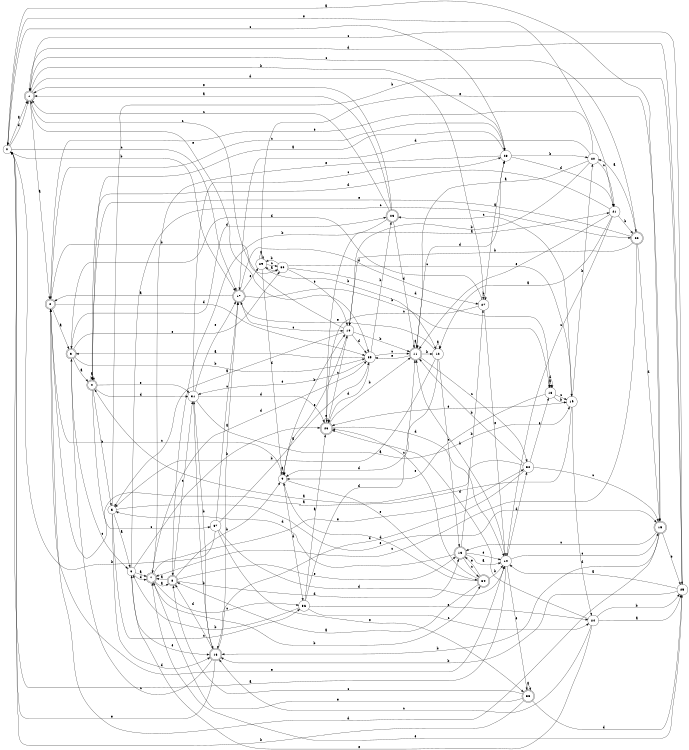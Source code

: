 digraph n31_9 {
__start0 [label="" shape="none"];

rankdir=LR;
size="8,5";

s0 [style="filled", color="black", fillcolor="white" shape="circle", label="0"];
s1 [style="rounded,filled", color="black", fillcolor="white" shape="doublecircle", label="1"];
s2 [style="rounded,filled", color="black", fillcolor="white" shape="doublecircle", label="2"];
s3 [style="rounded,filled", color="black", fillcolor="white" shape="doublecircle", label="3"];
s4 [style="rounded,filled", color="black", fillcolor="white" shape="doublecircle", label="4"];
s5 [style="filled", color="black", fillcolor="white" shape="circle", label="5"];
s6 [style="filled", color="black", fillcolor="white" shape="circle", label="6"];
s7 [style="rounded,filled", color="black", fillcolor="white" shape="doublecircle", label="7"];
s8 [style="rounded,filled", color="black", fillcolor="white" shape="doublecircle", label="8"];
s9 [style="filled", color="black", fillcolor="white" shape="circle", label="9"];
s10 [style="filled", color="black", fillcolor="white" shape="circle", label="10"];
s11 [style="rounded,filled", color="black", fillcolor="white" shape="doublecircle", label="11"];
s12 [style="filled", color="black", fillcolor="white" shape="circle", label="12"];
s13 [style="rounded,filled", color="black", fillcolor="white" shape="doublecircle", label="13"];
s14 [style="filled", color="black", fillcolor="white" shape="circle", label="14"];
s15 [style="rounded,filled", color="black", fillcolor="white" shape="doublecircle", label="15"];
s16 [style="rounded,filled", color="black", fillcolor="white" shape="doublecircle", label="16"];
s17 [style="rounded,filled", color="black", fillcolor="white" shape="doublecircle", label="17"];
s18 [style="filled", color="black", fillcolor="white" shape="circle", label="18"];
s19 [style="filled", color="black", fillcolor="white" shape="circle", label="19"];
s20 [style="filled", color="black", fillcolor="white" shape="circle", label="20"];
s21 [style="filled", color="black", fillcolor="white" shape="circle", label="21"];
s22 [style="rounded,filled", color="black", fillcolor="white" shape="doublecircle", label="22"];
s23 [style="rounded,filled", color="black", fillcolor="white" shape="doublecircle", label="23"];
s24 [style="filled", color="black", fillcolor="white" shape="circle", label="24"];
s25 [style="filled", color="black", fillcolor="white" shape="circle", label="25"];
s26 [style="rounded,filled", color="black", fillcolor="white" shape="doublecircle", label="26"];
s27 [style="filled", color="black", fillcolor="white" shape="circle", label="27"];
s28 [style="filled", color="black", fillcolor="white" shape="circle", label="28"];
s29 [style="filled", color="black", fillcolor="white" shape="circle", label="29"];
s30 [style="filled", color="black", fillcolor="white" shape="circle", label="30"];
s31 [style="filled", color="black", fillcolor="white" shape="circle", label="31"];
s32 [style="filled", color="black", fillcolor="white" shape="circle", label="32"];
s33 [style="rounded,filled", color="black", fillcolor="white" shape="doublecircle", label="33"];
s34 [style="rounded,filled", color="black", fillcolor="white" shape="doublecircle", label="34"];
s35 [style="filled", color="black", fillcolor="white" shape="circle", label="35"];
s36 [style="filled", color="black", fillcolor="white" shape="circle", label="36"];
s37 [style="filled", color="black", fillcolor="white" shape="circle", label="37"];
s0 -> s1 [label="a"];
s0 -> s17 [label="b"];
s0 -> s17 [label="c"];
s0 -> s1 [label="d"];
s0 -> s21 [label="e"];
s1 -> s2 [label="a"];
s1 -> s28 [label="b"];
s1 -> s22 [label="c"];
s1 -> s27 [label="d"];
s1 -> s35 [label="e"];
s2 -> s3 [label="a"];
s2 -> s30 [label="b"];
s2 -> s28 [label="c"];
s2 -> s35 [label="d"];
s2 -> s14 [label="e"];
s3 -> s4 [label="a"];
s3 -> s35 [label="b"];
s3 -> s6 [label="c"];
s3 -> s23 [label="d"];
s3 -> s30 [label="e"];
s4 -> s4 [label="a"];
s4 -> s5 [label="b"];
s4 -> s37 [label="c"];
s4 -> s31 [label="d"];
s4 -> s31 [label="e"];
s5 -> s6 [label="a"];
s5 -> s25 [label="b"];
s5 -> s36 [label="c"];
s5 -> s16 [label="d"];
s5 -> s15 [label="e"];
s6 -> s7 [label="a"];
s6 -> s26 [label="b"];
s6 -> s22 [label="c"];
s6 -> s7 [label="d"];
s6 -> s16 [label="e"];
s7 -> s8 [label="a"];
s7 -> s34 [label="b"];
s7 -> s36 [label="c"];
s7 -> s35 [label="d"];
s7 -> s32 [label="e"];
s8 -> s7 [label="a"];
s8 -> s9 [label="b"];
s8 -> s31 [label="c"];
s8 -> s13 [label="d"];
s8 -> s13 [label="e"];
s9 -> s9 [label="a"];
s9 -> s10 [label="b"];
s9 -> s2 [label="c"];
s9 -> s36 [label="d"];
s9 -> s34 [label="e"];
s10 -> s5 [label="a"];
s10 -> s11 [label="b"];
s10 -> s1 [label="c"];
s10 -> s35 [label="d"];
s10 -> s9 [label="e"];
s11 -> s11 [label="a"];
s11 -> s12 [label="b"];
s11 -> s32 [label="c"];
s11 -> s28 [label="d"];
s11 -> s35 [label="e"];
s12 -> s12 [label="a"];
s12 -> s5 [label="b"];
s12 -> s13 [label="c"];
s12 -> s9 [label="d"];
s12 -> s17 [label="e"];
s13 -> s14 [label="a"];
s13 -> s27 [label="b"];
s13 -> s34 [label="c"];
s13 -> s5 [label="d"];
s13 -> s14 [label="e"];
s14 -> s0 [label="a"];
s14 -> s11 [label="b"];
s14 -> s15 [label="c"];
s14 -> s32 [label="d"];
s14 -> s33 [label="e"];
s15 -> s0 [label="a"];
s15 -> s16 [label="b"];
s15 -> s13 [label="c"];
s15 -> s2 [label="d"];
s15 -> s25 [label="e"];
s16 -> s17 [label="a"];
s16 -> s31 [label="b"];
s16 -> s3 [label="c"];
s16 -> s8 [label="d"];
s16 -> s0 [label="e"];
s17 -> s2 [label="a"];
s17 -> s18 [label="b"];
s17 -> s10 [label="c"];
s17 -> s27 [label="d"];
s17 -> s29 [label="e"];
s18 -> s18 [label="a"];
s18 -> s19 [label="b"];
s18 -> s19 [label="c"];
s18 -> s18 [label="d"];
s18 -> s9 [label="e"];
s19 -> s2 [label="a"];
s19 -> s20 [label="b"];
s19 -> s23 [label="c"];
s19 -> s24 [label="d"];
s19 -> s26 [label="e"];
s20 -> s11 [label="a"];
s20 -> s10 [label="b"];
s20 -> s21 [label="c"];
s20 -> s17 [label="d"];
s20 -> s2 [label="e"];
s21 -> s12 [label="a"];
s21 -> s22 [label="b"];
s21 -> s14 [label="c"];
s21 -> s4 [label="d"];
s21 -> s11 [label="e"];
s22 -> s20 [label="a"];
s22 -> s10 [label="b"];
s22 -> s7 [label="c"];
s22 -> s15 [label="d"];
s22 -> s4 [label="e"];
s23 -> s1 [label="a"];
s23 -> s8 [label="b"];
s23 -> s1 [label="c"];
s23 -> s11 [label="d"];
s23 -> s1 [label="e"];
s24 -> s25 [label="a"];
s24 -> s25 [label="b"];
s24 -> s16 [label="c"];
s24 -> s26 [label="d"];
s24 -> s6 [label="e"];
s25 -> s14 [label="a"];
s25 -> s16 [label="b"];
s25 -> s1 [label="c"];
s25 -> s1 [label="d"];
s25 -> s7 [label="e"];
s26 -> s21 [label="a"];
s26 -> s11 [label="b"];
s26 -> s10 [label="c"];
s26 -> s14 [label="d"];
s26 -> s26 [label="e"];
s27 -> s28 [label="a"];
s27 -> s27 [label="b"];
s27 -> s26 [label="c"];
s27 -> s3 [label="d"];
s27 -> s14 [label="e"];
s28 -> s4 [label="a"];
s28 -> s20 [label="b"];
s28 -> s0 [label="c"];
s28 -> s21 [label="d"];
s28 -> s7 [label="e"];
s29 -> s29 [label="a"];
s29 -> s12 [label="b"];
s29 -> s30 [label="c"];
s29 -> s9 [label="d"];
s29 -> s15 [label="e"];
s30 -> s29 [label="a"];
s30 -> s29 [label="b"];
s30 -> s19 [label="c"];
s30 -> s18 [label="d"];
s30 -> s10 [label="e"];
s31 -> s19 [label="a"];
s31 -> s16 [label="b"];
s31 -> s28 [label="c"];
s31 -> s26 [label="d"];
s31 -> s17 [label="e"];
s32 -> s4 [label="a"];
s32 -> s11 [label="b"];
s32 -> s15 [label="c"];
s32 -> s16 [label="d"];
s32 -> s18 [label="e"];
s33 -> s33 [label="a"];
s33 -> s0 [label="b"];
s33 -> s8 [label="c"];
s33 -> s25 [label="d"];
s33 -> s7 [label="e"];
s34 -> s8 [label="a"];
s34 -> s14 [label="b"];
s34 -> s26 [label="c"];
s34 -> s9 [label="d"];
s34 -> s13 [label="e"];
s35 -> s3 [label="a"];
s35 -> s23 [label="b"];
s35 -> s11 [label="c"];
s35 -> s26 [label="d"];
s35 -> s31 [label="e"];
s36 -> s26 [label="a"];
s36 -> s6 [label="b"];
s36 -> s24 [label="c"];
s36 -> s11 [label="d"];
s36 -> s24 [label="e"];
s37 -> s35 [label="a"];
s37 -> s0 [label="b"];
s37 -> s17 [label="c"];
s37 -> s14 [label="d"];
s37 -> s33 [label="e"];

}
